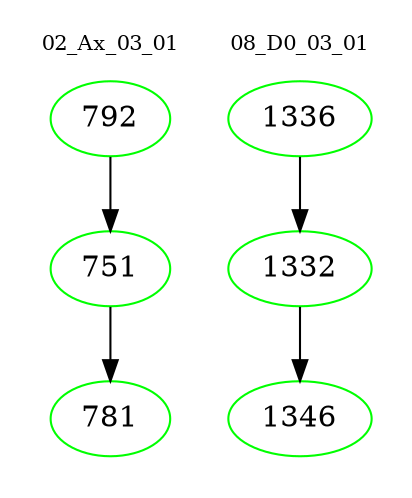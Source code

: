 digraph{
subgraph cluster_0 {
color = white
label = "02_Ax_03_01";
fontsize=10;
T0_792 [label="792", color="green"]
T0_792 -> T0_751 [color="black"]
T0_751 [label="751", color="green"]
T0_751 -> T0_781 [color="black"]
T0_781 [label="781", color="green"]
}
subgraph cluster_1 {
color = white
label = "08_D0_03_01";
fontsize=10;
T1_1336 [label="1336", color="green"]
T1_1336 -> T1_1332 [color="black"]
T1_1332 [label="1332", color="green"]
T1_1332 -> T1_1346 [color="black"]
T1_1346 [label="1346", color="green"]
}
}
